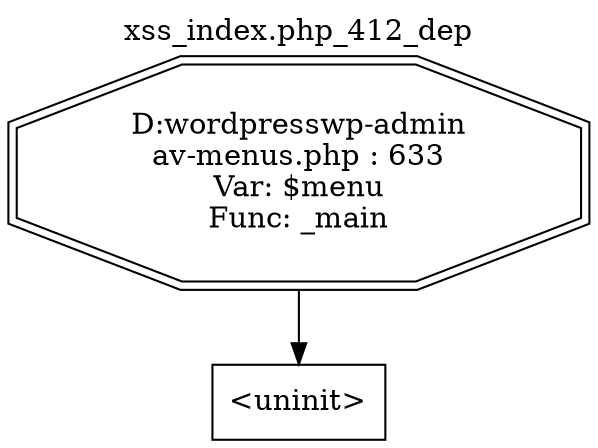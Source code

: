 digraph cfg {
  label="xss_index.php_412_dep";
  labelloc=t;
  n1 [shape=doubleoctagon, label="D:\wordpress\wp-admin\nav-menus.php : 633\nVar: $menu\nFunc: _main\n"];
  n2 [shape=box, label="<uninit>"];
  n1 -> n2;
}

